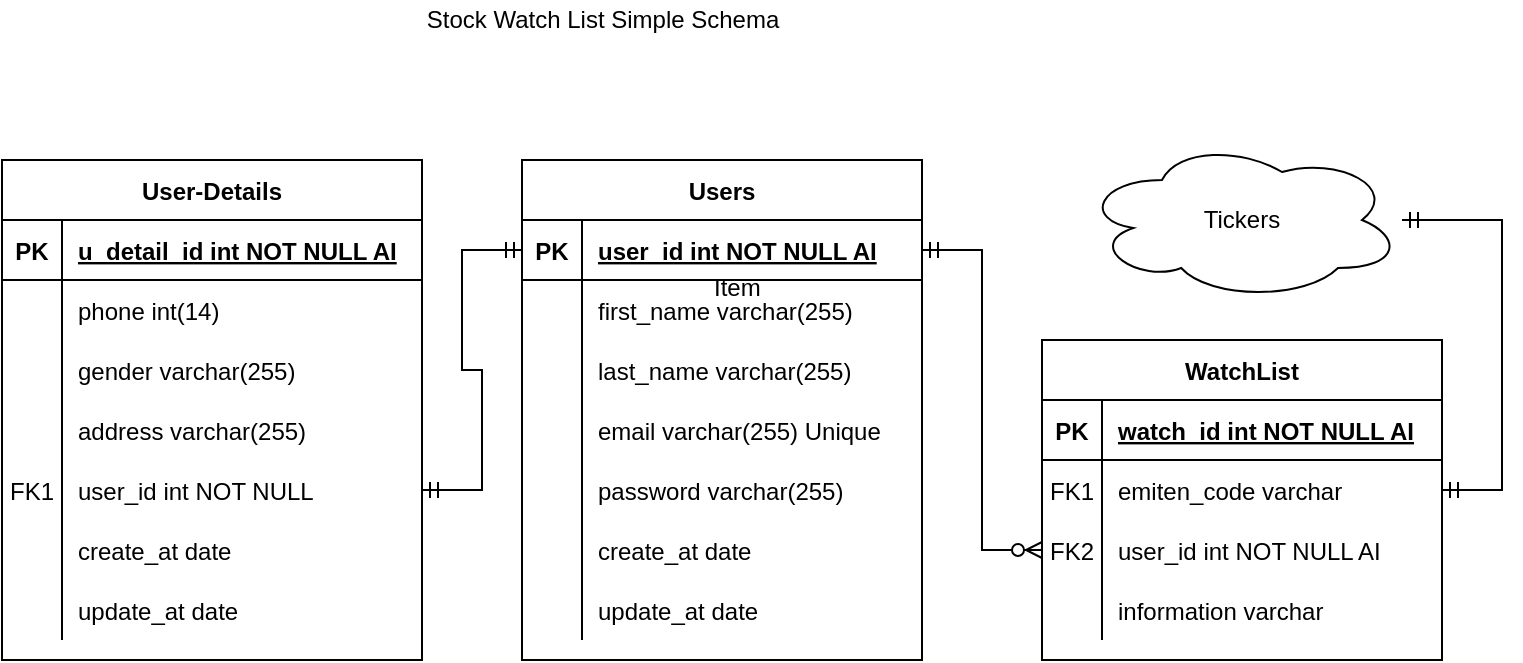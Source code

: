 <mxfile version="14.6.10" type="google"><diagram id="iWFANyaNmtt5HuWuGJtU" name="Page-1"><mxGraphModel dx="923" dy="410" grid="1" gridSize="10" guides="1" tooltips="1" connect="1" arrows="1" fold="1" page="1" pageScale="1" pageWidth="850" pageHeight="1100" math="0" shadow="0"><root><mxCell id="0"/><mxCell id="1" parent="0"/><mxCell id="559mOGtryGYic94ToKcd-1" value="Users" style="shape=table;startSize=30;container=1;collapsible=1;childLayout=tableLayout;fixedRows=1;rowLines=0;fontStyle=1;align=center;resizeLast=1;" parent="1" vertex="1"><mxGeometry x="340" y="140" width="200" height="250" as="geometry"/></mxCell><mxCell id="559mOGtryGYic94ToKcd-2" value="" style="shape=partialRectangle;collapsible=0;dropTarget=0;pointerEvents=0;fillColor=none;top=0;left=0;bottom=1;right=0;points=[[0,0.5],[1,0.5]];portConstraint=eastwest;" parent="559mOGtryGYic94ToKcd-1" vertex="1"><mxGeometry y="30" width="200" height="30" as="geometry"/></mxCell><mxCell id="559mOGtryGYic94ToKcd-3" value="PK" style="shape=partialRectangle;connectable=0;fillColor=none;top=0;left=0;bottom=0;right=0;fontStyle=1;overflow=hidden;" parent="559mOGtryGYic94ToKcd-2" vertex="1"><mxGeometry width="30" height="30" as="geometry"/></mxCell><mxCell id="559mOGtryGYic94ToKcd-4" value="user_id int NOT NULL AI" style="shape=partialRectangle;connectable=0;fillColor=none;top=0;left=0;bottom=0;right=0;align=left;spacingLeft=6;fontStyle=5;overflow=hidden;" parent="559mOGtryGYic94ToKcd-2" vertex="1"><mxGeometry x="30" width="170" height="30" as="geometry"/></mxCell><mxCell id="559mOGtryGYic94ToKcd-5" value="" style="shape=partialRectangle;collapsible=0;dropTarget=0;pointerEvents=0;fillColor=none;top=0;left=0;bottom=0;right=0;points=[[0,0.5],[1,0.5]];portConstraint=eastwest;" parent="559mOGtryGYic94ToKcd-1" vertex="1"><mxGeometry y="60" width="200" height="30" as="geometry"/></mxCell><mxCell id="559mOGtryGYic94ToKcd-6" value="" style="shape=partialRectangle;connectable=0;fillColor=none;top=0;left=0;bottom=0;right=0;editable=1;overflow=hidden;" parent="559mOGtryGYic94ToKcd-5" vertex="1"><mxGeometry width="30" height="30" as="geometry"/></mxCell><mxCell id="559mOGtryGYic94ToKcd-7" value="first_name varchar(255)" style="shape=partialRectangle;connectable=0;fillColor=none;top=0;left=0;bottom=0;right=0;align=left;spacingLeft=6;overflow=hidden;" parent="559mOGtryGYic94ToKcd-5" vertex="1"><mxGeometry x="30" width="170" height="30" as="geometry"/></mxCell><mxCell id="559mOGtryGYic94ToKcd-8" value="" style="shape=partialRectangle;collapsible=0;dropTarget=0;pointerEvents=0;fillColor=none;top=0;left=0;bottom=0;right=0;points=[[0,0.5],[1,0.5]];portConstraint=eastwest;" parent="559mOGtryGYic94ToKcd-1" vertex="1"><mxGeometry y="90" width="200" height="30" as="geometry"/></mxCell><mxCell id="559mOGtryGYic94ToKcd-9" value="" style="shape=partialRectangle;connectable=0;fillColor=none;top=0;left=0;bottom=0;right=0;editable=1;overflow=hidden;" parent="559mOGtryGYic94ToKcd-8" vertex="1"><mxGeometry width="30" height="30" as="geometry"/></mxCell><mxCell id="559mOGtryGYic94ToKcd-10" value="last_name varchar(255)" style="shape=partialRectangle;connectable=0;fillColor=none;top=0;left=0;bottom=0;right=0;align=left;spacingLeft=6;overflow=hidden;" parent="559mOGtryGYic94ToKcd-8" vertex="1"><mxGeometry x="30" width="170" height="30" as="geometry"/></mxCell><mxCell id="559mOGtryGYic94ToKcd-11" value="" style="shape=partialRectangle;collapsible=0;dropTarget=0;pointerEvents=0;fillColor=none;top=0;left=0;bottom=0;right=0;points=[[0,0.5],[1,0.5]];portConstraint=eastwest;" parent="559mOGtryGYic94ToKcd-1" vertex="1"><mxGeometry y="120" width="200" height="30" as="geometry"/></mxCell><mxCell id="559mOGtryGYic94ToKcd-12" value="" style="shape=partialRectangle;connectable=0;fillColor=none;top=0;left=0;bottom=0;right=0;editable=1;overflow=hidden;" parent="559mOGtryGYic94ToKcd-11" vertex="1"><mxGeometry width="30" height="30" as="geometry"/></mxCell><mxCell id="559mOGtryGYic94ToKcd-13" value="email varchar(255) Unique" style="shape=partialRectangle;connectable=0;fillColor=none;top=0;left=0;bottom=0;right=0;align=left;spacingLeft=6;overflow=hidden;" parent="559mOGtryGYic94ToKcd-11" vertex="1"><mxGeometry x="30" width="170" height="30" as="geometry"/></mxCell><mxCell id="4c7hUrN7nJUKv1lrYf-V-1" value="" style="shape=partialRectangle;collapsible=0;dropTarget=0;pointerEvents=0;fillColor=none;top=0;left=0;bottom=0;right=0;points=[[0,0.5],[1,0.5]];portConstraint=eastwest;" vertex="1" parent="559mOGtryGYic94ToKcd-1"><mxGeometry y="150" width="200" height="30" as="geometry"/></mxCell><mxCell id="4c7hUrN7nJUKv1lrYf-V-2" value="" style="shape=partialRectangle;connectable=0;fillColor=none;top=0;left=0;bottom=0;right=0;editable=1;overflow=hidden;" vertex="1" parent="4c7hUrN7nJUKv1lrYf-V-1"><mxGeometry width="30" height="30" as="geometry"/></mxCell><mxCell id="4c7hUrN7nJUKv1lrYf-V-3" value="password varchar(255)" style="shape=partialRectangle;connectable=0;fillColor=none;top=0;left=0;bottom=0;right=0;align=left;spacingLeft=6;overflow=hidden;" vertex="1" parent="4c7hUrN7nJUKv1lrYf-V-1"><mxGeometry x="30" width="170" height="30" as="geometry"/></mxCell><mxCell id="4c7hUrN7nJUKv1lrYf-V-4" value="" style="shape=partialRectangle;collapsible=0;dropTarget=0;pointerEvents=0;fillColor=none;top=0;left=0;bottom=0;right=0;points=[[0,0.5],[1,0.5]];portConstraint=eastwest;" vertex="1" parent="559mOGtryGYic94ToKcd-1"><mxGeometry y="180" width="200" height="30" as="geometry"/></mxCell><mxCell id="4c7hUrN7nJUKv1lrYf-V-5" value="" style="shape=partialRectangle;connectable=0;fillColor=none;top=0;left=0;bottom=0;right=0;editable=1;overflow=hidden;" vertex="1" parent="4c7hUrN7nJUKv1lrYf-V-4"><mxGeometry width="30" height="30" as="geometry"/></mxCell><mxCell id="4c7hUrN7nJUKv1lrYf-V-6" value="create_at date" style="shape=partialRectangle;connectable=0;fillColor=none;top=0;left=0;bottom=0;right=0;align=left;spacingLeft=6;overflow=hidden;" vertex="1" parent="4c7hUrN7nJUKv1lrYf-V-4"><mxGeometry x="30" width="170" height="30" as="geometry"/></mxCell><mxCell id="4c7hUrN7nJUKv1lrYf-V-7" value="" style="shape=partialRectangle;collapsible=0;dropTarget=0;pointerEvents=0;fillColor=none;top=0;left=0;bottom=0;right=0;points=[[0,0.5],[1,0.5]];portConstraint=eastwest;" vertex="1" parent="559mOGtryGYic94ToKcd-1"><mxGeometry y="210" width="200" height="30" as="geometry"/></mxCell><mxCell id="4c7hUrN7nJUKv1lrYf-V-8" value="" style="shape=partialRectangle;connectable=0;fillColor=none;top=0;left=0;bottom=0;right=0;editable=1;overflow=hidden;" vertex="1" parent="4c7hUrN7nJUKv1lrYf-V-7"><mxGeometry width="30" height="30" as="geometry"/></mxCell><mxCell id="4c7hUrN7nJUKv1lrYf-V-9" value="update_at date" style="shape=partialRectangle;connectable=0;fillColor=none;top=0;left=0;bottom=0;right=0;align=left;spacingLeft=6;overflow=hidden;" vertex="1" parent="4c7hUrN7nJUKv1lrYf-V-7"><mxGeometry x="30" width="170" height="30" as="geometry"/></mxCell><mxCell id="4c7hUrN7nJUKv1lrYf-V-10" value="User-Details" style="shape=table;startSize=30;container=1;collapsible=1;childLayout=tableLayout;fixedRows=1;rowLines=0;fontStyle=1;align=center;resizeLast=1;" vertex="1" parent="1"><mxGeometry x="80" y="140" width="210" height="250" as="geometry"/></mxCell><mxCell id="4c7hUrN7nJUKv1lrYf-V-11" value="" style="shape=partialRectangle;collapsible=0;dropTarget=0;pointerEvents=0;fillColor=none;top=0;left=0;bottom=1;right=0;points=[[0,0.5],[1,0.5]];portConstraint=eastwest;" vertex="1" parent="4c7hUrN7nJUKv1lrYf-V-10"><mxGeometry y="30" width="210" height="30" as="geometry"/></mxCell><mxCell id="4c7hUrN7nJUKv1lrYf-V-12" value="PK" style="shape=partialRectangle;connectable=0;fillColor=none;top=0;left=0;bottom=0;right=0;fontStyle=1;overflow=hidden;" vertex="1" parent="4c7hUrN7nJUKv1lrYf-V-11"><mxGeometry width="30" height="30" as="geometry"/></mxCell><mxCell id="4c7hUrN7nJUKv1lrYf-V-13" value="u_detail_id int NOT NULL AI" style="shape=partialRectangle;connectable=0;fillColor=none;top=0;left=0;bottom=0;right=0;align=left;spacingLeft=6;fontStyle=5;overflow=hidden;" vertex="1" parent="4c7hUrN7nJUKv1lrYf-V-11"><mxGeometry x="30" width="180" height="30" as="geometry"/></mxCell><mxCell id="4c7hUrN7nJUKv1lrYf-V-14" value="" style="shape=partialRectangle;collapsible=0;dropTarget=0;pointerEvents=0;fillColor=none;top=0;left=0;bottom=0;right=0;points=[[0,0.5],[1,0.5]];portConstraint=eastwest;" vertex="1" parent="4c7hUrN7nJUKv1lrYf-V-10"><mxGeometry y="60" width="210" height="30" as="geometry"/></mxCell><mxCell id="4c7hUrN7nJUKv1lrYf-V-15" value="" style="shape=partialRectangle;connectable=0;fillColor=none;top=0;left=0;bottom=0;right=0;editable=1;overflow=hidden;" vertex="1" parent="4c7hUrN7nJUKv1lrYf-V-14"><mxGeometry width="30" height="30" as="geometry"/></mxCell><mxCell id="4c7hUrN7nJUKv1lrYf-V-16" value="phone int(14)" style="shape=partialRectangle;connectable=0;fillColor=none;top=0;left=0;bottom=0;right=0;align=left;spacingLeft=6;overflow=hidden;" vertex="1" parent="4c7hUrN7nJUKv1lrYf-V-14"><mxGeometry x="30" width="180" height="30" as="geometry"/></mxCell><mxCell id="4c7hUrN7nJUKv1lrYf-V-17" value="" style="shape=partialRectangle;collapsible=0;dropTarget=0;pointerEvents=0;fillColor=none;top=0;left=0;bottom=0;right=0;points=[[0,0.5],[1,0.5]];portConstraint=eastwest;" vertex="1" parent="4c7hUrN7nJUKv1lrYf-V-10"><mxGeometry y="90" width="210" height="30" as="geometry"/></mxCell><mxCell id="4c7hUrN7nJUKv1lrYf-V-18" value="" style="shape=partialRectangle;connectable=0;fillColor=none;top=0;left=0;bottom=0;right=0;editable=1;overflow=hidden;" vertex="1" parent="4c7hUrN7nJUKv1lrYf-V-17"><mxGeometry width="30" height="30" as="geometry"/></mxCell><mxCell id="4c7hUrN7nJUKv1lrYf-V-19" value="gender varchar(255)" style="shape=partialRectangle;connectable=0;fillColor=none;top=0;left=0;bottom=0;right=0;align=left;spacingLeft=6;overflow=hidden;" vertex="1" parent="4c7hUrN7nJUKv1lrYf-V-17"><mxGeometry x="30" width="180" height="30" as="geometry"/></mxCell><mxCell id="4c7hUrN7nJUKv1lrYf-V-20" value="" style="shape=partialRectangle;collapsible=0;dropTarget=0;pointerEvents=0;fillColor=none;top=0;left=0;bottom=0;right=0;points=[[0,0.5],[1,0.5]];portConstraint=eastwest;" vertex="1" parent="4c7hUrN7nJUKv1lrYf-V-10"><mxGeometry y="120" width="210" height="30" as="geometry"/></mxCell><mxCell id="4c7hUrN7nJUKv1lrYf-V-21" value="" style="shape=partialRectangle;connectable=0;fillColor=none;top=0;left=0;bottom=0;right=0;editable=1;overflow=hidden;" vertex="1" parent="4c7hUrN7nJUKv1lrYf-V-20"><mxGeometry width="30" height="30" as="geometry"/></mxCell><mxCell id="4c7hUrN7nJUKv1lrYf-V-22" value="address varchar(255) " style="shape=partialRectangle;connectable=0;fillColor=none;top=0;left=0;bottom=0;right=0;align=left;spacingLeft=6;overflow=hidden;" vertex="1" parent="4c7hUrN7nJUKv1lrYf-V-20"><mxGeometry x="30" width="180" height="30" as="geometry"/></mxCell><mxCell id="4c7hUrN7nJUKv1lrYf-V-23" value="" style="shape=partialRectangle;collapsible=0;dropTarget=0;pointerEvents=0;fillColor=none;top=0;left=0;bottom=0;right=0;points=[[0,0.5],[1,0.5]];portConstraint=eastwest;" vertex="1" parent="4c7hUrN7nJUKv1lrYf-V-10"><mxGeometry y="150" width="210" height="30" as="geometry"/></mxCell><mxCell id="4c7hUrN7nJUKv1lrYf-V-24" value="FK1" style="shape=partialRectangle;connectable=0;fillColor=none;top=0;left=0;bottom=0;right=0;editable=1;overflow=hidden;" vertex="1" parent="4c7hUrN7nJUKv1lrYf-V-23"><mxGeometry width="30" height="30" as="geometry"/></mxCell><mxCell id="4c7hUrN7nJUKv1lrYf-V-25" value="user_id int NOT NULL" style="shape=partialRectangle;connectable=0;fillColor=none;top=0;left=0;bottom=0;right=0;align=left;spacingLeft=6;overflow=hidden;" vertex="1" parent="4c7hUrN7nJUKv1lrYf-V-23"><mxGeometry x="30" width="180" height="30" as="geometry"/></mxCell><mxCell id="4c7hUrN7nJUKv1lrYf-V-26" value="" style="shape=partialRectangle;collapsible=0;dropTarget=0;pointerEvents=0;fillColor=none;top=0;left=0;bottom=0;right=0;points=[[0,0.5],[1,0.5]];portConstraint=eastwest;" vertex="1" parent="4c7hUrN7nJUKv1lrYf-V-10"><mxGeometry y="180" width="210" height="30" as="geometry"/></mxCell><mxCell id="4c7hUrN7nJUKv1lrYf-V-27" value="" style="shape=partialRectangle;connectable=0;fillColor=none;top=0;left=0;bottom=0;right=0;editable=1;overflow=hidden;" vertex="1" parent="4c7hUrN7nJUKv1lrYf-V-26"><mxGeometry width="30" height="30" as="geometry"/></mxCell><mxCell id="4c7hUrN7nJUKv1lrYf-V-28" value="create_at date" style="shape=partialRectangle;connectable=0;fillColor=none;top=0;left=0;bottom=0;right=0;align=left;spacingLeft=6;overflow=hidden;" vertex="1" parent="4c7hUrN7nJUKv1lrYf-V-26"><mxGeometry x="30" width="180" height="30" as="geometry"/></mxCell><mxCell id="4c7hUrN7nJUKv1lrYf-V-29" value="" style="shape=partialRectangle;collapsible=0;dropTarget=0;pointerEvents=0;fillColor=none;top=0;left=0;bottom=0;right=0;points=[[0,0.5],[1,0.5]];portConstraint=eastwest;" vertex="1" parent="4c7hUrN7nJUKv1lrYf-V-10"><mxGeometry y="210" width="210" height="30" as="geometry"/></mxCell><mxCell id="4c7hUrN7nJUKv1lrYf-V-30" value="" style="shape=partialRectangle;connectable=0;fillColor=none;top=0;left=0;bottom=0;right=0;editable=1;overflow=hidden;" vertex="1" parent="4c7hUrN7nJUKv1lrYf-V-29"><mxGeometry width="30" height="30" as="geometry"/></mxCell><mxCell id="4c7hUrN7nJUKv1lrYf-V-31" value="update_at date" style="shape=partialRectangle;connectable=0;fillColor=none;top=0;left=0;bottom=0;right=0;align=left;spacingLeft=6;overflow=hidden;" vertex="1" parent="4c7hUrN7nJUKv1lrYf-V-29"><mxGeometry x="30" width="180" height="30" as="geometry"/></mxCell><mxCell id="4c7hUrN7nJUKv1lrYf-V-32" value="WatchList" style="shape=table;startSize=30;container=1;collapsible=1;childLayout=tableLayout;fixedRows=1;rowLines=0;fontStyle=1;align=center;resizeLast=1;" vertex="1" parent="1"><mxGeometry x="600" y="230" width="200" height="160" as="geometry"/></mxCell><mxCell id="4c7hUrN7nJUKv1lrYf-V-33" value="" style="shape=partialRectangle;collapsible=0;dropTarget=0;pointerEvents=0;fillColor=none;top=0;left=0;bottom=1;right=0;points=[[0,0.5],[1,0.5]];portConstraint=eastwest;" vertex="1" parent="4c7hUrN7nJUKv1lrYf-V-32"><mxGeometry y="30" width="200" height="30" as="geometry"/></mxCell><mxCell id="4c7hUrN7nJUKv1lrYf-V-34" value="PK" style="shape=partialRectangle;connectable=0;fillColor=none;top=0;left=0;bottom=0;right=0;fontStyle=1;overflow=hidden;" vertex="1" parent="4c7hUrN7nJUKv1lrYf-V-33"><mxGeometry width="30" height="30" as="geometry"/></mxCell><mxCell id="4c7hUrN7nJUKv1lrYf-V-35" value="watch_id int NOT NULL AI" style="shape=partialRectangle;connectable=0;fillColor=none;top=0;left=0;bottom=0;right=0;align=left;spacingLeft=6;fontStyle=5;overflow=hidden;" vertex="1" parent="4c7hUrN7nJUKv1lrYf-V-33"><mxGeometry x="30" width="170" height="30" as="geometry"/></mxCell><mxCell id="4c7hUrN7nJUKv1lrYf-V-36" value="" style="shape=partialRectangle;collapsible=0;dropTarget=0;pointerEvents=0;fillColor=none;top=0;left=0;bottom=0;right=0;points=[[0,0.5],[1,0.5]];portConstraint=eastwest;" vertex="1" parent="4c7hUrN7nJUKv1lrYf-V-32"><mxGeometry y="60" width="200" height="30" as="geometry"/></mxCell><mxCell id="4c7hUrN7nJUKv1lrYf-V-37" value="FK1" style="shape=partialRectangle;connectable=0;fillColor=none;top=0;left=0;bottom=0;right=0;editable=1;overflow=hidden;" vertex="1" parent="4c7hUrN7nJUKv1lrYf-V-36"><mxGeometry width="30" height="30" as="geometry"/></mxCell><mxCell id="4c7hUrN7nJUKv1lrYf-V-38" value="emiten_code varchar" style="shape=partialRectangle;connectable=0;fillColor=none;top=0;left=0;bottom=0;right=0;align=left;spacingLeft=6;overflow=hidden;" vertex="1" parent="4c7hUrN7nJUKv1lrYf-V-36"><mxGeometry x="30" width="170" height="30" as="geometry"/></mxCell><mxCell id="4c7hUrN7nJUKv1lrYf-V-39" value="" style="shape=partialRectangle;collapsible=0;dropTarget=0;pointerEvents=0;fillColor=none;top=0;left=0;bottom=0;right=0;points=[[0,0.5],[1,0.5]];portConstraint=eastwest;" vertex="1" parent="4c7hUrN7nJUKv1lrYf-V-32"><mxGeometry y="90" width="200" height="30" as="geometry"/></mxCell><mxCell id="4c7hUrN7nJUKv1lrYf-V-40" value="FK2" style="shape=partialRectangle;connectable=0;fillColor=none;top=0;left=0;bottom=0;right=0;editable=1;overflow=hidden;" vertex="1" parent="4c7hUrN7nJUKv1lrYf-V-39"><mxGeometry width="30" height="30" as="geometry"/></mxCell><mxCell id="4c7hUrN7nJUKv1lrYf-V-41" value="user_id int NOT NULL AI" style="shape=partialRectangle;connectable=0;fillColor=none;top=0;left=0;bottom=0;right=0;align=left;spacingLeft=6;overflow=hidden;" vertex="1" parent="4c7hUrN7nJUKv1lrYf-V-39"><mxGeometry x="30" width="170" height="30" as="geometry"/></mxCell><mxCell id="4c7hUrN7nJUKv1lrYf-V-42" value="" style="shape=partialRectangle;collapsible=0;dropTarget=0;pointerEvents=0;fillColor=none;top=0;left=0;bottom=0;right=0;points=[[0,0.5],[1,0.5]];portConstraint=eastwest;" vertex="1" parent="4c7hUrN7nJUKv1lrYf-V-32"><mxGeometry y="120" width="200" height="30" as="geometry"/></mxCell><mxCell id="4c7hUrN7nJUKv1lrYf-V-43" value="" style="shape=partialRectangle;connectable=0;fillColor=none;top=0;left=0;bottom=0;right=0;editable=1;overflow=hidden;" vertex="1" parent="4c7hUrN7nJUKv1lrYf-V-42"><mxGeometry width="30" height="30" as="geometry"/></mxCell><mxCell id="4c7hUrN7nJUKv1lrYf-V-44" value="information varchar" style="shape=partialRectangle;connectable=0;fillColor=none;top=0;left=0;bottom=0;right=0;align=left;spacingLeft=6;overflow=hidden;" vertex="1" parent="4c7hUrN7nJUKv1lrYf-V-42"><mxGeometry x="30" width="170" height="30" as="geometry"/></mxCell><mxCell id="4c7hUrN7nJUKv1lrYf-V-45" value="Tickers" style="ellipse;shape=cloud;whiteSpace=wrap;html=1;align=center;" vertex="1" parent="1"><mxGeometry x="620" y="130" width="160" height="80" as="geometry"/></mxCell><mxCell id="4c7hUrN7nJUKv1lrYf-V-46" value="" style="edgeStyle=entityRelationEdgeStyle;fontSize=12;html=1;endArrow=ERmandOne;startArrow=ERmandOne;rounded=0;" edge="1" parent="1" source="4c7hUrN7nJUKv1lrYf-V-23" target="559mOGtryGYic94ToKcd-2"><mxGeometry width="100" height="100" relative="1" as="geometry"><mxPoint x="250" y="330" as="sourcePoint"/><mxPoint x="350" y="230" as="targetPoint"/></mxGeometry></mxCell><mxCell id="4c7hUrN7nJUKv1lrYf-V-47" value="" style="edgeStyle=entityRelationEdgeStyle;fontSize=12;html=1;endArrow=ERzeroToMany;startArrow=ERmandOne;rounded=0;" edge="1" parent="1" source="559mOGtryGYic94ToKcd-2" target="4c7hUrN7nJUKv1lrYf-V-39"><mxGeometry width="100" height="100" relative="1" as="geometry"><mxPoint x="540" y="130" as="sourcePoint"/><mxPoint x="640" y="30" as="targetPoint"/></mxGeometry></mxCell><mxCell id="4c7hUrN7nJUKv1lrYf-V-48" value="" style="edgeStyle=entityRelationEdgeStyle;fontSize=12;html=1;endArrow=ERmandOne;startArrow=ERmandOne;rounded=0;" edge="1" parent="1" source="4c7hUrN7nJUKv1lrYf-V-36" target="4c7hUrN7nJUKv1lrYf-V-45"><mxGeometry width="100" height="100" relative="1" as="geometry"><mxPoint x="760" y="290" as="sourcePoint"/><mxPoint x="860" y="190" as="targetPoint"/></mxGeometry></mxCell><mxCell id="4c7hUrN7nJUKv1lrYf-V-49" value="Item" style="text;strokeColor=none;fillColor=none;spacingLeft=4;spacingRight=4;overflow=hidden;rotatable=0;points=[[0,0.5],[1,0.5]];portConstraint=eastwest;fontSize=12;" vertex="1" parent="1"><mxGeometry x="430" y="190" width="40" height="30" as="geometry"/></mxCell><mxCell id="4c7hUrN7nJUKv1lrYf-V-50" value="Stock Watch List Simple Schema" style="text;html=1;align=center;verticalAlign=middle;resizable=0;points=[];autosize=1;strokeColor=none;" vertex="1" parent="1"><mxGeometry x="285" y="60" width="190" height="20" as="geometry"/></mxCell></root></mxGraphModel></diagram></mxfile>